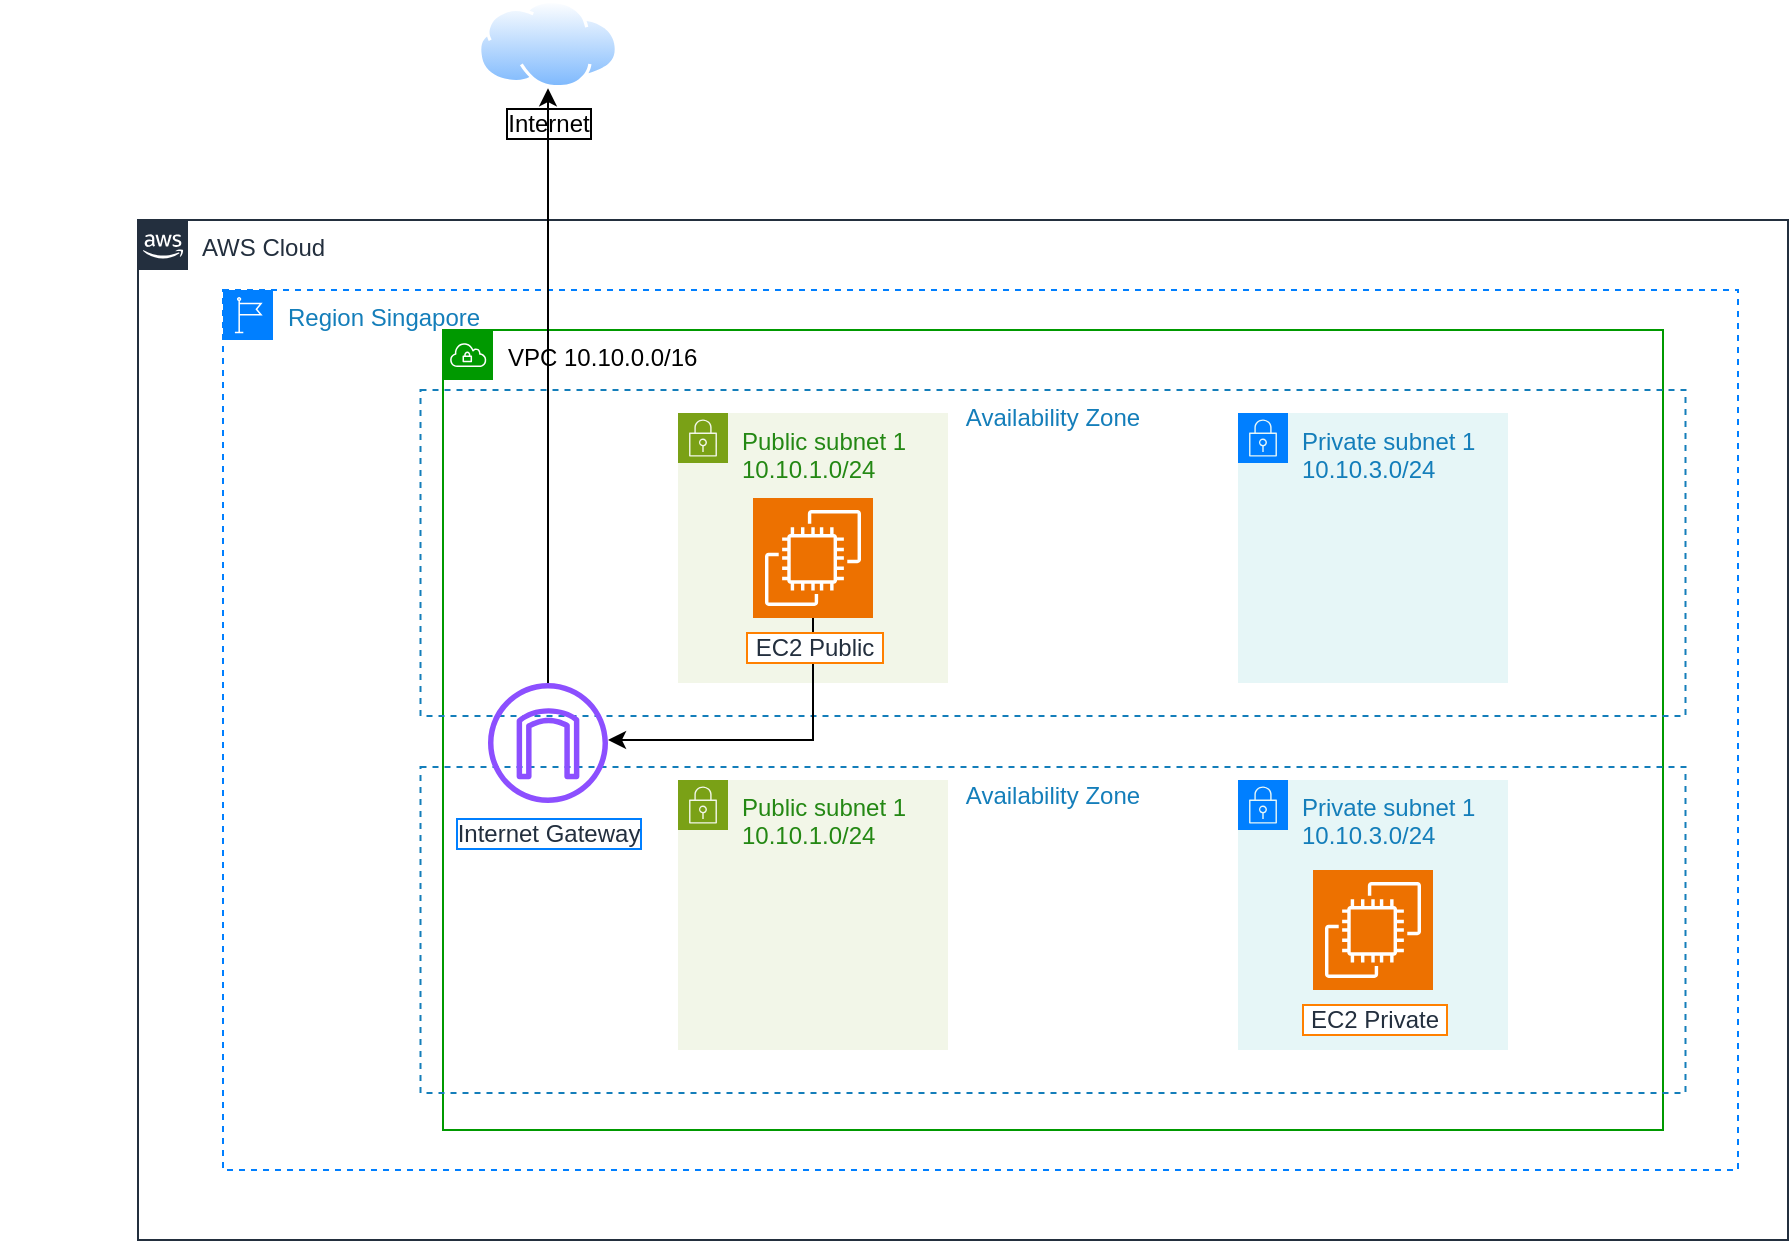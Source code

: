 <mxfile version="23.1.5" type="device">
  <diagram name="Trang-1" id="FCe38diXOvzu6upE-rqK">
    <mxGraphModel dx="1050" dy="621" grid="1" gridSize="10" guides="1" tooltips="1" connect="1" arrows="1" fold="1" page="1" pageScale="1" pageWidth="827" pageHeight="1169" math="0" shadow="0">
      <root>
        <mxCell id="0" />
        <mxCell id="1" parent="0" />
        <mxCell id="nnjHsGUo45msYtI8U3mC-4" value="AWS Cloud&lt;div&gt;&lt;br/&gt;&lt;/div&gt;" style="points=[[0,0],[0.25,0],[0.5,0],[0.75,0],[1,0],[1,0.25],[1,0.5],[1,0.75],[1,1],[0.75,1],[0.5,1],[0.25,1],[0,1],[0,0.75],[0,0.5],[0,0.25]];outlineConnect=0;gradientColor=none;html=1;whiteSpace=wrap;fontSize=12;fontStyle=0;container=1;pointerEvents=0;collapsible=0;recursiveResize=0;shape=mxgraph.aws4.group;grIcon=mxgraph.aws4.group_aws_cloud_alt;strokeColor=#232F3E;fillColor=none;verticalAlign=top;align=left;spacingLeft=30;fontColor=#232F3E;dashed=0;" parent="1" vertex="1">
          <mxGeometry x="110" y="590" width="825" height="510" as="geometry" />
        </mxCell>
        <mxCell id="J6I5ncBZ0QF79zNnHjYC-4" value="Region Singapore" style="points=[[0,0],[0.25,0],[0.5,0],[0.75,0],[1,0],[1,0.25],[1,0.5],[1,0.75],[1,1],[0.75,1],[0.5,1],[0.25,1],[0,1],[0,0.75],[0,0.5],[0,0.25]];outlineConnect=0;gradientColor=none;html=1;whiteSpace=wrap;fontSize=12;fontStyle=0;container=1;pointerEvents=0;collapsible=0;recursiveResize=0;shape=mxgraph.aws4.group;grIcon=mxgraph.aws4.group_region;strokeColor=#007FFF;fillColor=none;verticalAlign=top;align=left;spacingLeft=30;fontColor=#147EBA;dashed=1;" parent="nnjHsGUo45msYtI8U3mC-4" vertex="1">
          <mxGeometry x="42.5" y="35" width="757.5" height="440" as="geometry" />
        </mxCell>
        <mxCell id="J6I5ncBZ0QF79zNnHjYC-8" value="&lt;font color=&quot;#000000&quot;&gt;VPC 10.10.0.0/16&lt;/font&gt;" style="sketch=0;outlineConnect=0;gradientColor=none;html=1;whiteSpace=wrap;fontSize=12;fontStyle=0;shape=mxgraph.aws4.group;grIcon=mxgraph.aws4.group_vpc;strokeColor=#009900;fillColor=none;verticalAlign=top;align=left;spacingLeft=30;fontColor=#879196;dashed=0;labelBackgroundColor=default;" parent="J6I5ncBZ0QF79zNnHjYC-4" vertex="1">
          <mxGeometry x="110" y="20" width="610" height="400" as="geometry" />
        </mxCell>
        <mxCell id="J6I5ncBZ0QF79zNnHjYC-9" value="Availability Zone" style="fillColor=none;strokeColor=#147EBA;dashed=1;verticalAlign=top;fontStyle=0;fontColor=#147EBA;whiteSpace=wrap;html=1;labelBackgroundColor=default;labelBorderColor=none;" parent="J6I5ncBZ0QF79zNnHjYC-4" vertex="1">
          <mxGeometry x="98.75" y="50" width="632.5" height="163" as="geometry" />
        </mxCell>
        <mxCell id="q3eveAdh_XP9QXqwKjd4-7" value="Availability Zone" style="fillColor=none;strokeColor=#147EBA;dashed=1;verticalAlign=top;fontStyle=0;fontColor=#147EBA;whiteSpace=wrap;html=1;" vertex="1" parent="J6I5ncBZ0QF79zNnHjYC-4">
          <mxGeometry x="98.75" y="238.5" width="632.5" height="163" as="geometry" />
        </mxCell>
        <mxCell id="FloxPo64qK9T8YD7EDsa-7" value="Public subnet 1&lt;br&gt;10.10.1.0/24" style="points=[[0,0],[0.25,0],[0.5,0],[0.75,0],[1,0],[1,0.25],[1,0.5],[1,0.75],[1,1],[0.75,1],[0.5,1],[0.25,1],[0,1],[0,0.75],[0,0.5],[0,0.25]];outlineConnect=0;gradientColor=none;html=1;whiteSpace=wrap;fontSize=12;fontStyle=0;container=1;pointerEvents=0;collapsible=0;recursiveResize=0;shape=mxgraph.aws4.group;grIcon=mxgraph.aws4.group_security_group;grStroke=0;strokeColor=#7AA116;fillColor=#F2F6E8;verticalAlign=top;align=left;spacingLeft=30;fontColor=#248814;dashed=0;" parent="J6I5ncBZ0QF79zNnHjYC-4" vertex="1">
          <mxGeometry x="227.5" y="61.5" width="135" height="135" as="geometry" />
        </mxCell>
        <mxCell id="J6I5ncBZ0QF79zNnHjYC-11" value="Private subnet 1&lt;br&gt;10.10.3.0/24" style="points=[[0,0],[0.25,0],[0.5,0],[0.75,0],[1,0],[1,0.25],[1,0.5],[1,0.75],[1,1],[0.75,1],[0.5,1],[0.25,1],[0,1],[0,0.75],[0,0.5],[0,0.25]];outlineConnect=0;gradientColor=none;html=1;whiteSpace=wrap;fontSize=12;fontStyle=0;container=1;pointerEvents=0;collapsible=0;recursiveResize=0;shape=mxgraph.aws4.group;grIcon=mxgraph.aws4.group_security_group;grStroke=0;strokeColor=#007FFF;fillColor=#E6F6F7;verticalAlign=top;align=left;spacingLeft=30;fontColor=#147EBA;dashed=0;" parent="J6I5ncBZ0QF79zNnHjYC-4" vertex="1">
          <mxGeometry x="507.5" y="61.5" width="135" height="135" as="geometry" />
        </mxCell>
        <mxCell id="q3eveAdh_XP9QXqwKjd4-2" value="Public subnet 1&lt;br&gt;10.10.1.0/24" style="points=[[0,0],[0.25,0],[0.5,0],[0.75,0],[1,0],[1,0.25],[1,0.5],[1,0.75],[1,1],[0.75,1],[0.5,1],[0.25,1],[0,1],[0,0.75],[0,0.5],[0,0.25]];outlineConnect=0;gradientColor=none;html=1;whiteSpace=wrap;fontSize=12;fontStyle=0;container=1;pointerEvents=0;collapsible=0;recursiveResize=0;shape=mxgraph.aws4.group;grIcon=mxgraph.aws4.group_security_group;grStroke=0;strokeColor=#7AA116;fillColor=#F2F6E8;verticalAlign=top;align=left;spacingLeft=30;fontColor=#248814;dashed=0;" vertex="1" parent="J6I5ncBZ0QF79zNnHjYC-4">
          <mxGeometry x="227.5" y="245" width="135" height="135" as="geometry" />
        </mxCell>
        <mxCell id="q3eveAdh_XP9QXqwKjd4-5" value="Private subnet 1&lt;br&gt;10.10.3.0/24" style="points=[[0,0],[0.25,0],[0.5,0],[0.75,0],[1,0],[1,0.25],[1,0.5],[1,0.75],[1,1],[0.75,1],[0.5,1],[0.25,1],[0,1],[0,0.75],[0,0.5],[0,0.25]];outlineConnect=0;gradientColor=none;html=1;whiteSpace=wrap;fontSize=12;fontStyle=0;container=1;pointerEvents=0;collapsible=0;recursiveResize=0;shape=mxgraph.aws4.group;grIcon=mxgraph.aws4.group_security_group;grStroke=0;strokeColor=#007FFF;fillColor=#E6F6F7;verticalAlign=top;align=left;spacingLeft=30;fontColor=#147EBA;dashed=0;" vertex="1" parent="J6I5ncBZ0QF79zNnHjYC-4">
          <mxGeometry x="507.5" y="245" width="135" height="135" as="geometry" />
        </mxCell>
        <mxCell id="q3eveAdh_XP9QXqwKjd4-6" value="&amp;nbsp;EC2 Private&amp;nbsp;" style="sketch=0;points=[[0,0,0],[0.25,0,0],[0.5,0,0],[0.75,0,0],[1,0,0],[0,1,0],[0.25,1,0],[0.5,1,0],[0.75,1,0],[1,1,0],[0,0.25,0],[0,0.5,0],[0,0.75,0],[1,0.25,0],[1,0.5,0],[1,0.75,0]];outlineConnect=0;fontColor=#232F3E;fillColor=#ED7100;strokeColor=#ffffff;dashed=0;verticalLabelPosition=bottom;verticalAlign=top;align=center;html=1;fontSize=12;fontStyle=0;aspect=fixed;shape=mxgraph.aws4.resourceIcon;resIcon=mxgraph.aws4.ec2;labelBackgroundColor=default;labelBorderColor=#FF8000;" vertex="1" parent="q3eveAdh_XP9QXqwKjd4-5">
          <mxGeometry x="37.5" y="45" width="60" height="60" as="geometry" />
        </mxCell>
        <mxCell id="FloxPo64qK9T8YD7EDsa-19" value="Internet Gateway" style="sketch=0;outlineConnect=0;fontColor=#232F3E;gradientColor=none;fillColor=#8C4FFF;strokeColor=none;dashed=0;verticalLabelPosition=bottom;verticalAlign=top;align=center;html=1;fontSize=12;fontStyle=0;aspect=fixed;pointerEvents=1;shape=mxgraph.aws4.internet_gateway;labelBackgroundColor=default;labelBorderColor=#007FFF;" parent="J6I5ncBZ0QF79zNnHjYC-4" vertex="1">
          <mxGeometry x="132.5" y="196.5" width="60" height="60" as="geometry" />
        </mxCell>
        <mxCell id="q3eveAdh_XP9QXqwKjd4-114" style="edgeStyle=orthogonalEdgeStyle;rounded=0;orthogonalLoop=1;jettySize=auto;html=1;" edge="1" parent="J6I5ncBZ0QF79zNnHjYC-4" source="J6I5ncBZ0QF79zNnHjYC-16" target="FloxPo64qK9T8YD7EDsa-19">
          <mxGeometry relative="1" as="geometry">
            <Array as="points">
              <mxPoint x="295" y="225" />
            </Array>
          </mxGeometry>
        </mxCell>
        <mxCell id="J6I5ncBZ0QF79zNnHjYC-16" value="&amp;nbsp;EC2 Public&amp;nbsp;" style="sketch=0;points=[[0,0,0],[0.25,0,0],[0.5,0,0],[0.75,0,0],[1,0,0],[0,1,0],[0.25,1,0],[0.5,1,0],[0.75,1,0],[1,1,0],[0,0.25,0],[0,0.5,0],[0,0.75,0],[1,0.25,0],[1,0.5,0],[1,0.75,0]];outlineConnect=0;fontColor=#232F3E;fillColor=#ED7100;strokeColor=#ffffff;dashed=0;verticalLabelPosition=bottom;verticalAlign=top;align=center;html=1;fontSize=12;fontStyle=0;aspect=fixed;shape=mxgraph.aws4.resourceIcon;resIcon=mxgraph.aws4.ec2;labelBackgroundColor=default;labelBorderColor=#FF8000;" parent="J6I5ncBZ0QF79zNnHjYC-4" vertex="1">
          <mxGeometry x="265" y="104" width="60" height="60" as="geometry" />
        </mxCell>
        <mxCell id="J6I5ncBZ0QF79zNnHjYC-14" style="edgeStyle=orthogonalEdgeStyle;rounded=0;orthogonalLoop=1;jettySize=auto;html=1;curved=0;strokeColor=none;" parent="1" edge="1">
          <mxGeometry relative="1" as="geometry">
            <mxPoint x="48.182" y="970" as="sourcePoint" />
            <mxPoint x="120" y="970.0" as="targetPoint" />
          </mxGeometry>
        </mxCell>
        <mxCell id="q3eveAdh_XP9QXqwKjd4-14" value="Internet" style="image;aspect=fixed;perimeter=ellipsePerimeter;html=1;align=center;shadow=0;dashed=0;spacingTop=3;image=img/lib/active_directory/internet_cloud.svg;labelBorderColor=default;labelBackgroundColor=default;" vertex="1" parent="1">
          <mxGeometry x="280" y="480" width="70" height="44.1" as="geometry" />
        </mxCell>
        <mxCell id="q3eveAdh_XP9QXqwKjd4-115" style="edgeStyle=orthogonalEdgeStyle;rounded=0;orthogonalLoop=1;jettySize=auto;html=1;entryX=0.5;entryY=1;entryDx=0;entryDy=0;" edge="1" parent="1" source="FloxPo64qK9T8YD7EDsa-19" target="q3eveAdh_XP9QXqwKjd4-14">
          <mxGeometry relative="1" as="geometry" />
        </mxCell>
      </root>
    </mxGraphModel>
  </diagram>
</mxfile>
